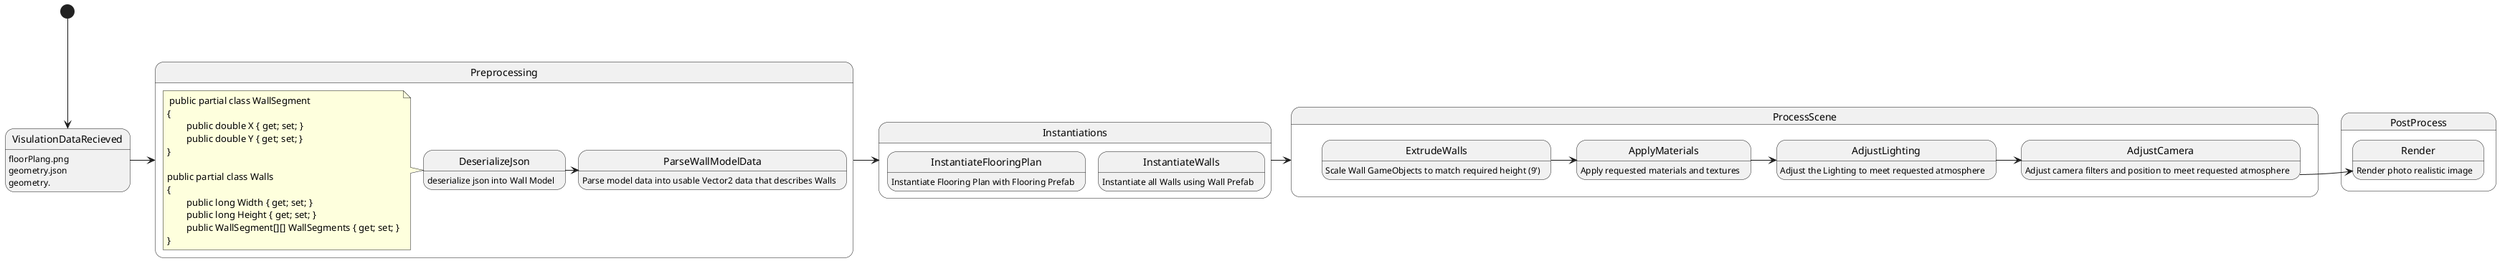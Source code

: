 @startuml

[*] --> VisulationDataRecieved
VisulationDataRecieved : floorPlang.png
VisulationDataRecieved : geometry.json
VisulationDataRecieved : geometry.

VisulationDataRecieved -> Preprocessing

state Preprocessing {

DeserializeJson : deserialize json into Wall Model

DeserializeJson -> ParseWallModelData
ParseWallModelData : Parse model data into usable Vector2 data that describes Walls

note left of DeserializeJson
 public partial class WallSegment
{
	public double X { get; set; }
	public double Y { get; set; }
}

public partial class Walls
{	
	public long Width { get; set; }
	public long Height { get; set; }	
	public WallSegment[][] WallSegments { get; set; }
}
end note

}

Preprocessing -> Instantiations

state Instantiations {
    InstantiateFlooringPlan : Instantiate Flooring Plan with Flooring Prefab
    InstantiateWalls : Instantiate all Walls using Wall Prefab
    
}

Instantiations -> ProcessScene

state ProcessScene {
    ExtrudeWalls : Scale Wall GameObjects to match required height (9')

    ExtrudeWalls -> ApplyMaterials
    ApplyMaterials : Apply requested materials and textures

    ApplyMaterials -> AdjustLighting
    AdjustLighting : Adjust the Lighting to meet requested atmosphere

    AdjustLighting -> AdjustCamera
    AdjustCamera : Adjust camera filters and position to meet requested atmosphere
}

state PostProcess {
AdjustCamera -> Render
Render : Render photo realistic image
}

@enduml